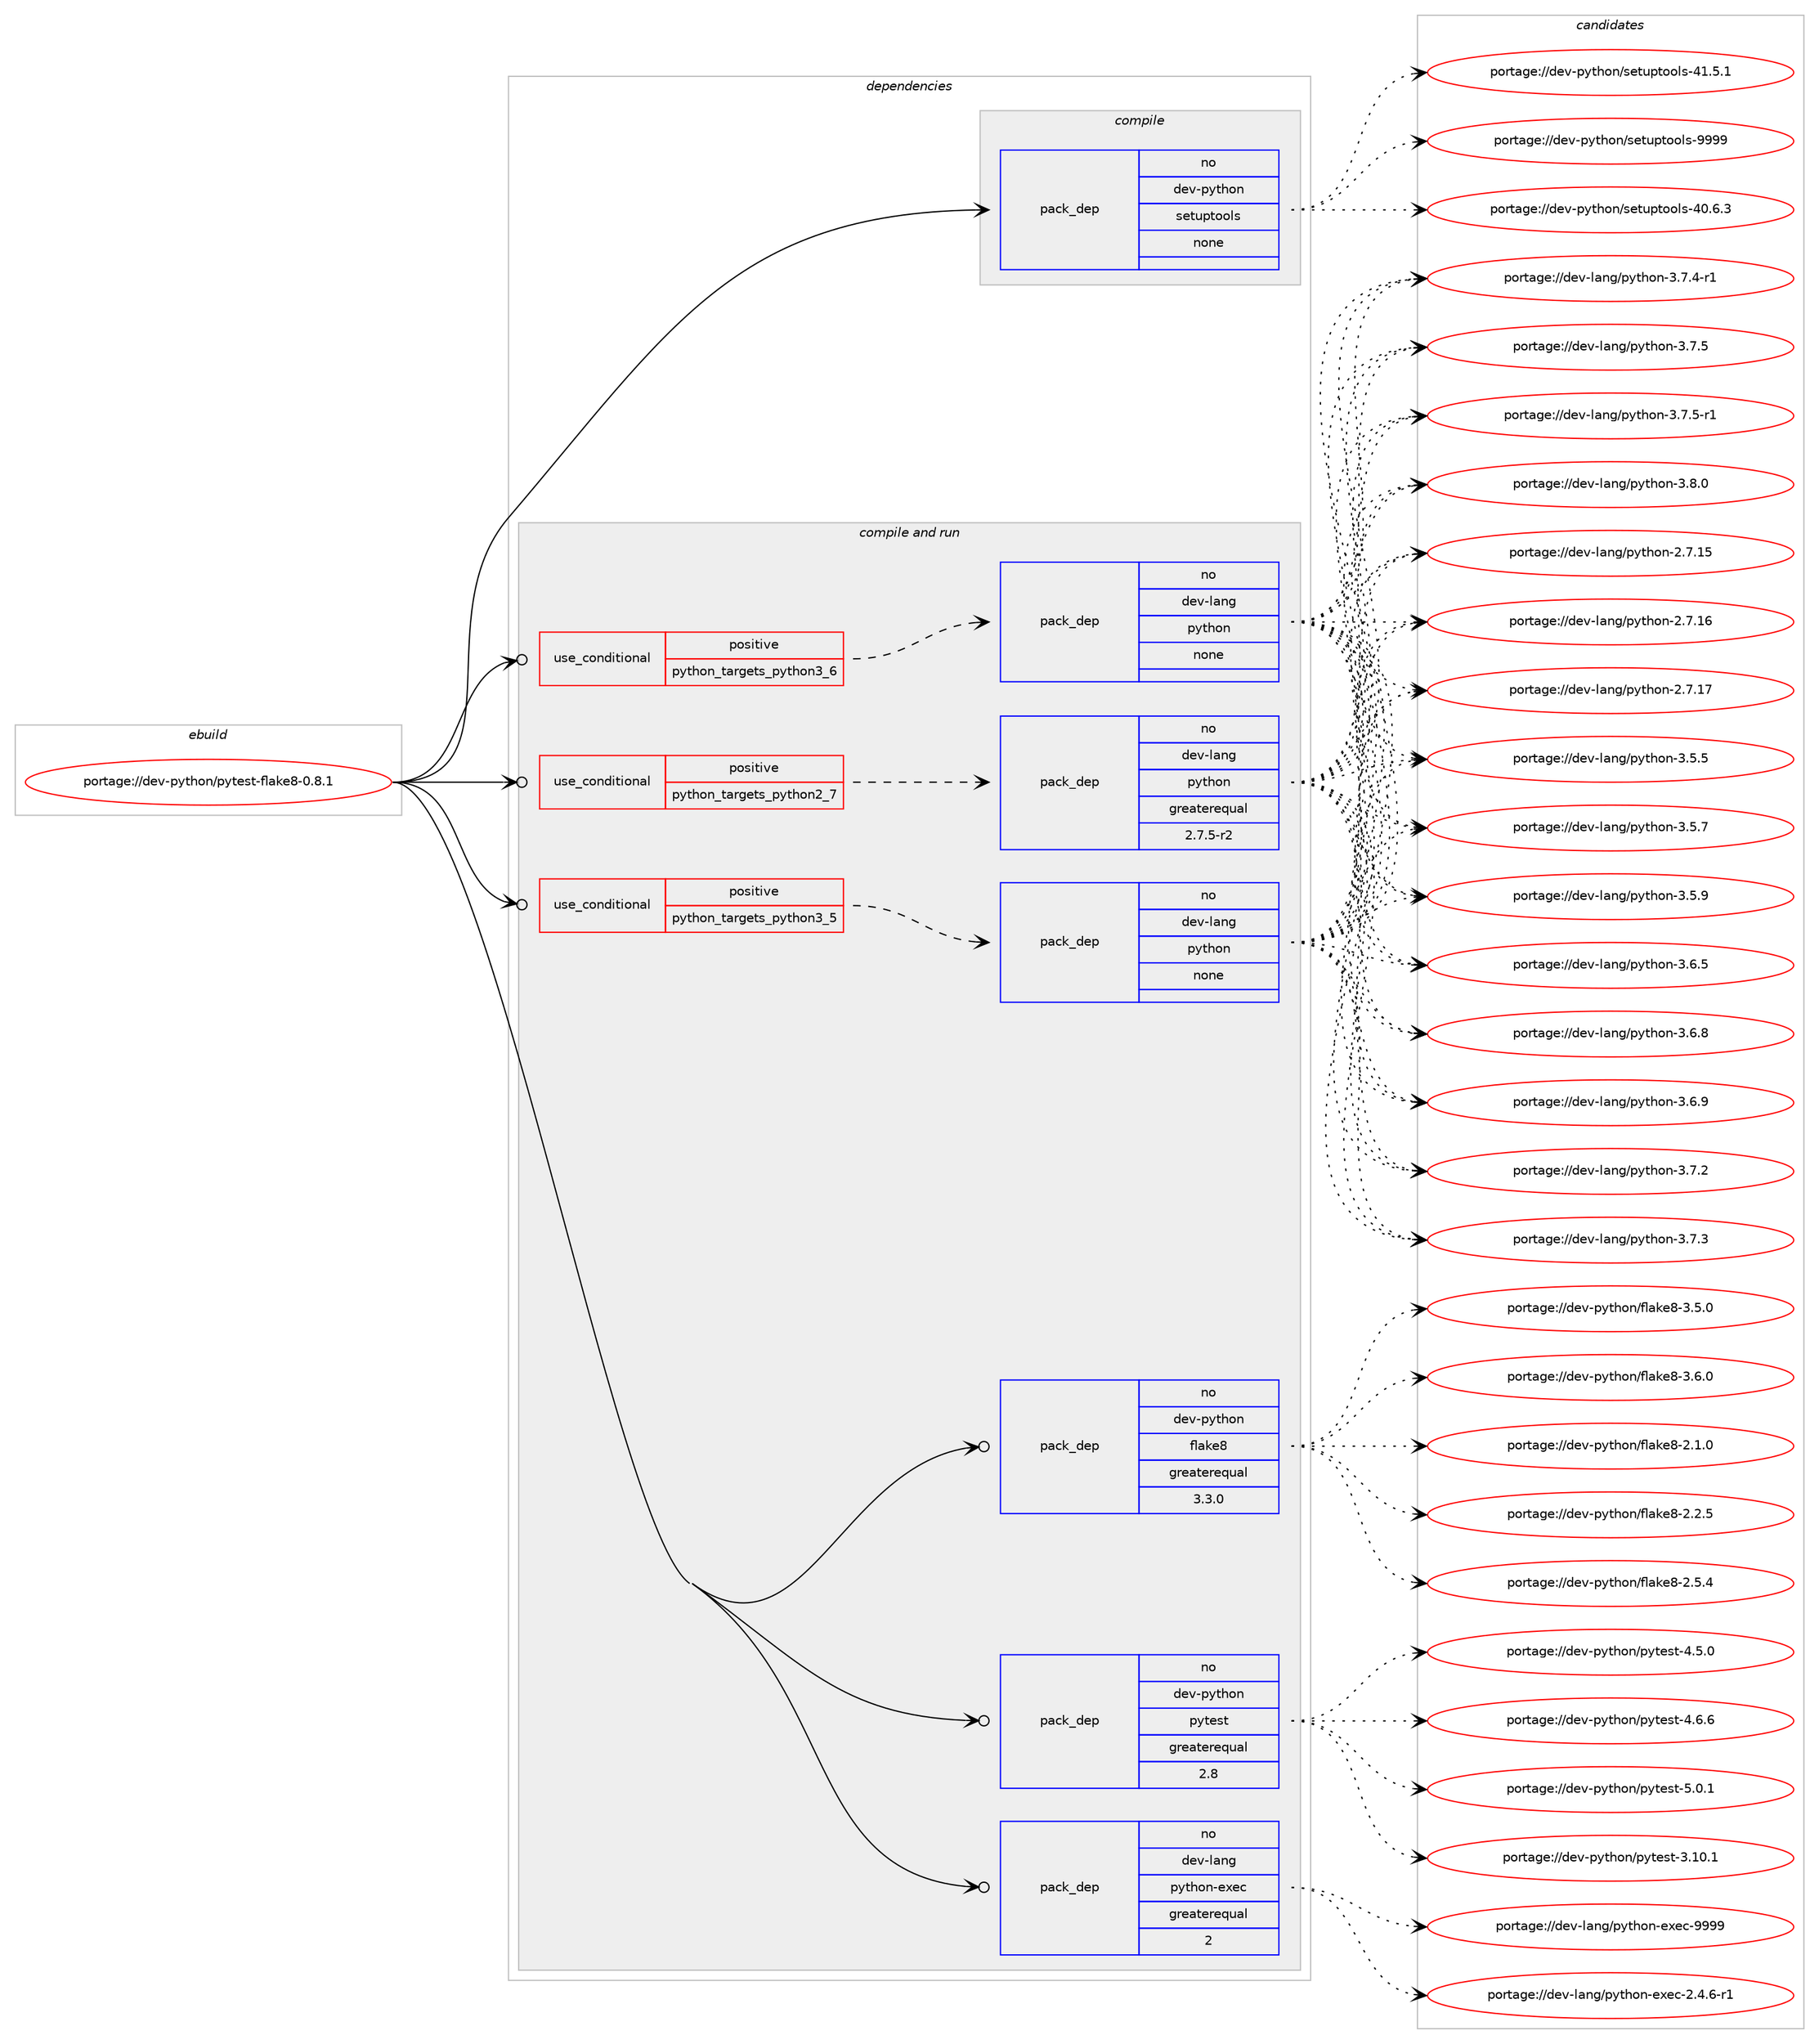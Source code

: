 digraph prolog {

# *************
# Graph options
# *************

newrank=true;
concentrate=true;
compound=true;
graph [rankdir=LR,fontname=Helvetica,fontsize=10,ranksep=1.5];#, ranksep=2.5, nodesep=0.2];
edge  [arrowhead=vee];
node  [fontname=Helvetica,fontsize=10];

# **********
# The ebuild
# **********

subgraph cluster_leftcol {
color=gray;
rank=same;
label=<<i>ebuild</i>>;
id [label="portage://dev-python/pytest-flake8-0.8.1", color=red, width=4, href="../dev-python/pytest-flake8-0.8.1.svg"];
}

# ****************
# The dependencies
# ****************

subgraph cluster_midcol {
color=gray;
label=<<i>dependencies</i>>;
subgraph cluster_compile {
fillcolor="#eeeeee";
style=filled;
label=<<i>compile</i>>;
subgraph pack124690 {
dependency164422 [label=<<TABLE BORDER="0" CELLBORDER="1" CELLSPACING="0" CELLPADDING="4" WIDTH="220"><TR><TD ROWSPAN="6" CELLPADDING="30">pack_dep</TD></TR><TR><TD WIDTH="110">no</TD></TR><TR><TD>dev-python</TD></TR><TR><TD>setuptools</TD></TR><TR><TD>none</TD></TR><TR><TD></TD></TR></TABLE>>, shape=none, color=blue];
}
id:e -> dependency164422:w [weight=20,style="solid",arrowhead="vee"];
}
subgraph cluster_compileandrun {
fillcolor="#eeeeee";
style=filled;
label=<<i>compile and run</i>>;
subgraph cond36343 {
dependency164423 [label=<<TABLE BORDER="0" CELLBORDER="1" CELLSPACING="0" CELLPADDING="4"><TR><TD ROWSPAN="3" CELLPADDING="10">use_conditional</TD></TR><TR><TD>positive</TD></TR><TR><TD>python_targets_python2_7</TD></TR></TABLE>>, shape=none, color=red];
subgraph pack124691 {
dependency164424 [label=<<TABLE BORDER="0" CELLBORDER="1" CELLSPACING="0" CELLPADDING="4" WIDTH="220"><TR><TD ROWSPAN="6" CELLPADDING="30">pack_dep</TD></TR><TR><TD WIDTH="110">no</TD></TR><TR><TD>dev-lang</TD></TR><TR><TD>python</TD></TR><TR><TD>greaterequal</TD></TR><TR><TD>2.7.5-r2</TD></TR></TABLE>>, shape=none, color=blue];
}
dependency164423:e -> dependency164424:w [weight=20,style="dashed",arrowhead="vee"];
}
id:e -> dependency164423:w [weight=20,style="solid",arrowhead="odotvee"];
subgraph cond36344 {
dependency164425 [label=<<TABLE BORDER="0" CELLBORDER="1" CELLSPACING="0" CELLPADDING="4"><TR><TD ROWSPAN="3" CELLPADDING="10">use_conditional</TD></TR><TR><TD>positive</TD></TR><TR><TD>python_targets_python3_5</TD></TR></TABLE>>, shape=none, color=red];
subgraph pack124692 {
dependency164426 [label=<<TABLE BORDER="0" CELLBORDER="1" CELLSPACING="0" CELLPADDING="4" WIDTH="220"><TR><TD ROWSPAN="6" CELLPADDING="30">pack_dep</TD></TR><TR><TD WIDTH="110">no</TD></TR><TR><TD>dev-lang</TD></TR><TR><TD>python</TD></TR><TR><TD>none</TD></TR><TR><TD></TD></TR></TABLE>>, shape=none, color=blue];
}
dependency164425:e -> dependency164426:w [weight=20,style="dashed",arrowhead="vee"];
}
id:e -> dependency164425:w [weight=20,style="solid",arrowhead="odotvee"];
subgraph cond36345 {
dependency164427 [label=<<TABLE BORDER="0" CELLBORDER="1" CELLSPACING="0" CELLPADDING="4"><TR><TD ROWSPAN="3" CELLPADDING="10">use_conditional</TD></TR><TR><TD>positive</TD></TR><TR><TD>python_targets_python3_6</TD></TR></TABLE>>, shape=none, color=red];
subgraph pack124693 {
dependency164428 [label=<<TABLE BORDER="0" CELLBORDER="1" CELLSPACING="0" CELLPADDING="4" WIDTH="220"><TR><TD ROWSPAN="6" CELLPADDING="30">pack_dep</TD></TR><TR><TD WIDTH="110">no</TD></TR><TR><TD>dev-lang</TD></TR><TR><TD>python</TD></TR><TR><TD>none</TD></TR><TR><TD></TD></TR></TABLE>>, shape=none, color=blue];
}
dependency164427:e -> dependency164428:w [weight=20,style="dashed",arrowhead="vee"];
}
id:e -> dependency164427:w [weight=20,style="solid",arrowhead="odotvee"];
subgraph pack124694 {
dependency164429 [label=<<TABLE BORDER="0" CELLBORDER="1" CELLSPACING="0" CELLPADDING="4" WIDTH="220"><TR><TD ROWSPAN="6" CELLPADDING="30">pack_dep</TD></TR><TR><TD WIDTH="110">no</TD></TR><TR><TD>dev-lang</TD></TR><TR><TD>python-exec</TD></TR><TR><TD>greaterequal</TD></TR><TR><TD>2</TD></TR></TABLE>>, shape=none, color=blue];
}
id:e -> dependency164429:w [weight=20,style="solid",arrowhead="odotvee"];
subgraph pack124695 {
dependency164430 [label=<<TABLE BORDER="0" CELLBORDER="1" CELLSPACING="0" CELLPADDING="4" WIDTH="220"><TR><TD ROWSPAN="6" CELLPADDING="30">pack_dep</TD></TR><TR><TD WIDTH="110">no</TD></TR><TR><TD>dev-python</TD></TR><TR><TD>flake8</TD></TR><TR><TD>greaterequal</TD></TR><TR><TD>3.3.0</TD></TR></TABLE>>, shape=none, color=blue];
}
id:e -> dependency164430:w [weight=20,style="solid",arrowhead="odotvee"];
subgraph pack124696 {
dependency164431 [label=<<TABLE BORDER="0" CELLBORDER="1" CELLSPACING="0" CELLPADDING="4" WIDTH="220"><TR><TD ROWSPAN="6" CELLPADDING="30">pack_dep</TD></TR><TR><TD WIDTH="110">no</TD></TR><TR><TD>dev-python</TD></TR><TR><TD>pytest</TD></TR><TR><TD>greaterequal</TD></TR><TR><TD>2.8</TD></TR></TABLE>>, shape=none, color=blue];
}
id:e -> dependency164431:w [weight=20,style="solid",arrowhead="odotvee"];
}
subgraph cluster_run {
fillcolor="#eeeeee";
style=filled;
label=<<i>run</i>>;
}
}

# **************
# The candidates
# **************

subgraph cluster_choices {
rank=same;
color=gray;
label=<<i>candidates</i>>;

subgraph choice124690 {
color=black;
nodesep=1;
choiceportage100101118451121211161041111104711510111611711211611111110811545524846544651 [label="portage://dev-python/setuptools-40.6.3", color=red, width=4,href="../dev-python/setuptools-40.6.3.svg"];
choiceportage100101118451121211161041111104711510111611711211611111110811545524946534649 [label="portage://dev-python/setuptools-41.5.1", color=red, width=4,href="../dev-python/setuptools-41.5.1.svg"];
choiceportage10010111845112121116104111110471151011161171121161111111081154557575757 [label="portage://dev-python/setuptools-9999", color=red, width=4,href="../dev-python/setuptools-9999.svg"];
dependency164422:e -> choiceportage100101118451121211161041111104711510111611711211611111110811545524846544651:w [style=dotted,weight="100"];
dependency164422:e -> choiceportage100101118451121211161041111104711510111611711211611111110811545524946534649:w [style=dotted,weight="100"];
dependency164422:e -> choiceportage10010111845112121116104111110471151011161171121161111111081154557575757:w [style=dotted,weight="100"];
}
subgraph choice124691 {
color=black;
nodesep=1;
choiceportage10010111845108971101034711212111610411111045504655464953 [label="portage://dev-lang/python-2.7.15", color=red, width=4,href="../dev-lang/python-2.7.15.svg"];
choiceportage10010111845108971101034711212111610411111045504655464954 [label="portage://dev-lang/python-2.7.16", color=red, width=4,href="../dev-lang/python-2.7.16.svg"];
choiceportage10010111845108971101034711212111610411111045504655464955 [label="portage://dev-lang/python-2.7.17", color=red, width=4,href="../dev-lang/python-2.7.17.svg"];
choiceportage100101118451089711010347112121116104111110455146534653 [label="portage://dev-lang/python-3.5.5", color=red, width=4,href="../dev-lang/python-3.5.5.svg"];
choiceportage100101118451089711010347112121116104111110455146534655 [label="portage://dev-lang/python-3.5.7", color=red, width=4,href="../dev-lang/python-3.5.7.svg"];
choiceportage100101118451089711010347112121116104111110455146534657 [label="portage://dev-lang/python-3.5.9", color=red, width=4,href="../dev-lang/python-3.5.9.svg"];
choiceportage100101118451089711010347112121116104111110455146544653 [label="portage://dev-lang/python-3.6.5", color=red, width=4,href="../dev-lang/python-3.6.5.svg"];
choiceportage100101118451089711010347112121116104111110455146544656 [label="portage://dev-lang/python-3.6.8", color=red, width=4,href="../dev-lang/python-3.6.8.svg"];
choiceportage100101118451089711010347112121116104111110455146544657 [label="portage://dev-lang/python-3.6.9", color=red, width=4,href="../dev-lang/python-3.6.9.svg"];
choiceportage100101118451089711010347112121116104111110455146554650 [label="portage://dev-lang/python-3.7.2", color=red, width=4,href="../dev-lang/python-3.7.2.svg"];
choiceportage100101118451089711010347112121116104111110455146554651 [label="portage://dev-lang/python-3.7.3", color=red, width=4,href="../dev-lang/python-3.7.3.svg"];
choiceportage1001011184510897110103471121211161041111104551465546524511449 [label="portage://dev-lang/python-3.7.4-r1", color=red, width=4,href="../dev-lang/python-3.7.4-r1.svg"];
choiceportage100101118451089711010347112121116104111110455146554653 [label="portage://dev-lang/python-3.7.5", color=red, width=4,href="../dev-lang/python-3.7.5.svg"];
choiceportage1001011184510897110103471121211161041111104551465546534511449 [label="portage://dev-lang/python-3.7.5-r1", color=red, width=4,href="../dev-lang/python-3.7.5-r1.svg"];
choiceportage100101118451089711010347112121116104111110455146564648 [label="portage://dev-lang/python-3.8.0", color=red, width=4,href="../dev-lang/python-3.8.0.svg"];
dependency164424:e -> choiceportage10010111845108971101034711212111610411111045504655464953:w [style=dotted,weight="100"];
dependency164424:e -> choiceportage10010111845108971101034711212111610411111045504655464954:w [style=dotted,weight="100"];
dependency164424:e -> choiceportage10010111845108971101034711212111610411111045504655464955:w [style=dotted,weight="100"];
dependency164424:e -> choiceportage100101118451089711010347112121116104111110455146534653:w [style=dotted,weight="100"];
dependency164424:e -> choiceportage100101118451089711010347112121116104111110455146534655:w [style=dotted,weight="100"];
dependency164424:e -> choiceportage100101118451089711010347112121116104111110455146534657:w [style=dotted,weight="100"];
dependency164424:e -> choiceportage100101118451089711010347112121116104111110455146544653:w [style=dotted,weight="100"];
dependency164424:e -> choiceportage100101118451089711010347112121116104111110455146544656:w [style=dotted,weight="100"];
dependency164424:e -> choiceportage100101118451089711010347112121116104111110455146544657:w [style=dotted,weight="100"];
dependency164424:e -> choiceportage100101118451089711010347112121116104111110455146554650:w [style=dotted,weight="100"];
dependency164424:e -> choiceportage100101118451089711010347112121116104111110455146554651:w [style=dotted,weight="100"];
dependency164424:e -> choiceportage1001011184510897110103471121211161041111104551465546524511449:w [style=dotted,weight="100"];
dependency164424:e -> choiceportage100101118451089711010347112121116104111110455146554653:w [style=dotted,weight="100"];
dependency164424:e -> choiceportage1001011184510897110103471121211161041111104551465546534511449:w [style=dotted,weight="100"];
dependency164424:e -> choiceportage100101118451089711010347112121116104111110455146564648:w [style=dotted,weight="100"];
}
subgraph choice124692 {
color=black;
nodesep=1;
choiceportage10010111845108971101034711212111610411111045504655464953 [label="portage://dev-lang/python-2.7.15", color=red, width=4,href="../dev-lang/python-2.7.15.svg"];
choiceportage10010111845108971101034711212111610411111045504655464954 [label="portage://dev-lang/python-2.7.16", color=red, width=4,href="../dev-lang/python-2.7.16.svg"];
choiceportage10010111845108971101034711212111610411111045504655464955 [label="portage://dev-lang/python-2.7.17", color=red, width=4,href="../dev-lang/python-2.7.17.svg"];
choiceportage100101118451089711010347112121116104111110455146534653 [label="portage://dev-lang/python-3.5.5", color=red, width=4,href="../dev-lang/python-3.5.5.svg"];
choiceportage100101118451089711010347112121116104111110455146534655 [label="portage://dev-lang/python-3.5.7", color=red, width=4,href="../dev-lang/python-3.5.7.svg"];
choiceportage100101118451089711010347112121116104111110455146534657 [label="portage://dev-lang/python-3.5.9", color=red, width=4,href="../dev-lang/python-3.5.9.svg"];
choiceportage100101118451089711010347112121116104111110455146544653 [label="portage://dev-lang/python-3.6.5", color=red, width=4,href="../dev-lang/python-3.6.5.svg"];
choiceportage100101118451089711010347112121116104111110455146544656 [label="portage://dev-lang/python-3.6.8", color=red, width=4,href="../dev-lang/python-3.6.8.svg"];
choiceportage100101118451089711010347112121116104111110455146544657 [label="portage://dev-lang/python-3.6.9", color=red, width=4,href="../dev-lang/python-3.6.9.svg"];
choiceportage100101118451089711010347112121116104111110455146554650 [label="portage://dev-lang/python-3.7.2", color=red, width=4,href="../dev-lang/python-3.7.2.svg"];
choiceportage100101118451089711010347112121116104111110455146554651 [label="portage://dev-lang/python-3.7.3", color=red, width=4,href="../dev-lang/python-3.7.3.svg"];
choiceportage1001011184510897110103471121211161041111104551465546524511449 [label="portage://dev-lang/python-3.7.4-r1", color=red, width=4,href="../dev-lang/python-3.7.4-r1.svg"];
choiceportage100101118451089711010347112121116104111110455146554653 [label="portage://dev-lang/python-3.7.5", color=red, width=4,href="../dev-lang/python-3.7.5.svg"];
choiceportage1001011184510897110103471121211161041111104551465546534511449 [label="portage://dev-lang/python-3.7.5-r1", color=red, width=4,href="../dev-lang/python-3.7.5-r1.svg"];
choiceportage100101118451089711010347112121116104111110455146564648 [label="portage://dev-lang/python-3.8.0", color=red, width=4,href="../dev-lang/python-3.8.0.svg"];
dependency164426:e -> choiceportage10010111845108971101034711212111610411111045504655464953:w [style=dotted,weight="100"];
dependency164426:e -> choiceportage10010111845108971101034711212111610411111045504655464954:w [style=dotted,weight="100"];
dependency164426:e -> choiceportage10010111845108971101034711212111610411111045504655464955:w [style=dotted,weight="100"];
dependency164426:e -> choiceportage100101118451089711010347112121116104111110455146534653:w [style=dotted,weight="100"];
dependency164426:e -> choiceportage100101118451089711010347112121116104111110455146534655:w [style=dotted,weight="100"];
dependency164426:e -> choiceportage100101118451089711010347112121116104111110455146534657:w [style=dotted,weight="100"];
dependency164426:e -> choiceportage100101118451089711010347112121116104111110455146544653:w [style=dotted,weight="100"];
dependency164426:e -> choiceportage100101118451089711010347112121116104111110455146544656:w [style=dotted,weight="100"];
dependency164426:e -> choiceportage100101118451089711010347112121116104111110455146544657:w [style=dotted,weight="100"];
dependency164426:e -> choiceportage100101118451089711010347112121116104111110455146554650:w [style=dotted,weight="100"];
dependency164426:e -> choiceportage100101118451089711010347112121116104111110455146554651:w [style=dotted,weight="100"];
dependency164426:e -> choiceportage1001011184510897110103471121211161041111104551465546524511449:w [style=dotted,weight="100"];
dependency164426:e -> choiceportage100101118451089711010347112121116104111110455146554653:w [style=dotted,weight="100"];
dependency164426:e -> choiceportage1001011184510897110103471121211161041111104551465546534511449:w [style=dotted,weight="100"];
dependency164426:e -> choiceportage100101118451089711010347112121116104111110455146564648:w [style=dotted,weight="100"];
}
subgraph choice124693 {
color=black;
nodesep=1;
choiceportage10010111845108971101034711212111610411111045504655464953 [label="portage://dev-lang/python-2.7.15", color=red, width=4,href="../dev-lang/python-2.7.15.svg"];
choiceportage10010111845108971101034711212111610411111045504655464954 [label="portage://dev-lang/python-2.7.16", color=red, width=4,href="../dev-lang/python-2.7.16.svg"];
choiceportage10010111845108971101034711212111610411111045504655464955 [label="portage://dev-lang/python-2.7.17", color=red, width=4,href="../dev-lang/python-2.7.17.svg"];
choiceportage100101118451089711010347112121116104111110455146534653 [label="portage://dev-lang/python-3.5.5", color=red, width=4,href="../dev-lang/python-3.5.5.svg"];
choiceportage100101118451089711010347112121116104111110455146534655 [label="portage://dev-lang/python-3.5.7", color=red, width=4,href="../dev-lang/python-3.5.7.svg"];
choiceportage100101118451089711010347112121116104111110455146534657 [label="portage://dev-lang/python-3.5.9", color=red, width=4,href="../dev-lang/python-3.5.9.svg"];
choiceportage100101118451089711010347112121116104111110455146544653 [label="portage://dev-lang/python-3.6.5", color=red, width=4,href="../dev-lang/python-3.6.5.svg"];
choiceportage100101118451089711010347112121116104111110455146544656 [label="portage://dev-lang/python-3.6.8", color=red, width=4,href="../dev-lang/python-3.6.8.svg"];
choiceportage100101118451089711010347112121116104111110455146544657 [label="portage://dev-lang/python-3.6.9", color=red, width=4,href="../dev-lang/python-3.6.9.svg"];
choiceportage100101118451089711010347112121116104111110455146554650 [label="portage://dev-lang/python-3.7.2", color=red, width=4,href="../dev-lang/python-3.7.2.svg"];
choiceportage100101118451089711010347112121116104111110455146554651 [label="portage://dev-lang/python-3.7.3", color=red, width=4,href="../dev-lang/python-3.7.3.svg"];
choiceportage1001011184510897110103471121211161041111104551465546524511449 [label="portage://dev-lang/python-3.7.4-r1", color=red, width=4,href="../dev-lang/python-3.7.4-r1.svg"];
choiceportage100101118451089711010347112121116104111110455146554653 [label="portage://dev-lang/python-3.7.5", color=red, width=4,href="../dev-lang/python-3.7.5.svg"];
choiceportage1001011184510897110103471121211161041111104551465546534511449 [label="portage://dev-lang/python-3.7.5-r1", color=red, width=4,href="../dev-lang/python-3.7.5-r1.svg"];
choiceportage100101118451089711010347112121116104111110455146564648 [label="portage://dev-lang/python-3.8.0", color=red, width=4,href="../dev-lang/python-3.8.0.svg"];
dependency164428:e -> choiceportage10010111845108971101034711212111610411111045504655464953:w [style=dotted,weight="100"];
dependency164428:e -> choiceportage10010111845108971101034711212111610411111045504655464954:w [style=dotted,weight="100"];
dependency164428:e -> choiceportage10010111845108971101034711212111610411111045504655464955:w [style=dotted,weight="100"];
dependency164428:e -> choiceportage100101118451089711010347112121116104111110455146534653:w [style=dotted,weight="100"];
dependency164428:e -> choiceportage100101118451089711010347112121116104111110455146534655:w [style=dotted,weight="100"];
dependency164428:e -> choiceportage100101118451089711010347112121116104111110455146534657:w [style=dotted,weight="100"];
dependency164428:e -> choiceportage100101118451089711010347112121116104111110455146544653:w [style=dotted,weight="100"];
dependency164428:e -> choiceportage100101118451089711010347112121116104111110455146544656:w [style=dotted,weight="100"];
dependency164428:e -> choiceportage100101118451089711010347112121116104111110455146544657:w [style=dotted,weight="100"];
dependency164428:e -> choiceportage100101118451089711010347112121116104111110455146554650:w [style=dotted,weight="100"];
dependency164428:e -> choiceportage100101118451089711010347112121116104111110455146554651:w [style=dotted,weight="100"];
dependency164428:e -> choiceportage1001011184510897110103471121211161041111104551465546524511449:w [style=dotted,weight="100"];
dependency164428:e -> choiceportage100101118451089711010347112121116104111110455146554653:w [style=dotted,weight="100"];
dependency164428:e -> choiceportage1001011184510897110103471121211161041111104551465546534511449:w [style=dotted,weight="100"];
dependency164428:e -> choiceportage100101118451089711010347112121116104111110455146564648:w [style=dotted,weight="100"];
}
subgraph choice124694 {
color=black;
nodesep=1;
choiceportage10010111845108971101034711212111610411111045101120101994550465246544511449 [label="portage://dev-lang/python-exec-2.4.6-r1", color=red, width=4,href="../dev-lang/python-exec-2.4.6-r1.svg"];
choiceportage10010111845108971101034711212111610411111045101120101994557575757 [label="portage://dev-lang/python-exec-9999", color=red, width=4,href="../dev-lang/python-exec-9999.svg"];
dependency164429:e -> choiceportage10010111845108971101034711212111610411111045101120101994550465246544511449:w [style=dotted,weight="100"];
dependency164429:e -> choiceportage10010111845108971101034711212111610411111045101120101994557575757:w [style=dotted,weight="100"];
}
subgraph choice124695 {
color=black;
nodesep=1;
choiceportage10010111845112121116104111110471021089710710156455046494648 [label="portage://dev-python/flake8-2.1.0", color=red, width=4,href="../dev-python/flake8-2.1.0.svg"];
choiceportage10010111845112121116104111110471021089710710156455046504653 [label="portage://dev-python/flake8-2.2.5", color=red, width=4,href="../dev-python/flake8-2.2.5.svg"];
choiceportage10010111845112121116104111110471021089710710156455046534652 [label="portage://dev-python/flake8-2.5.4", color=red, width=4,href="../dev-python/flake8-2.5.4.svg"];
choiceportage10010111845112121116104111110471021089710710156455146534648 [label="portage://dev-python/flake8-3.5.0", color=red, width=4,href="../dev-python/flake8-3.5.0.svg"];
choiceportage10010111845112121116104111110471021089710710156455146544648 [label="portage://dev-python/flake8-3.6.0", color=red, width=4,href="../dev-python/flake8-3.6.0.svg"];
dependency164430:e -> choiceportage10010111845112121116104111110471021089710710156455046494648:w [style=dotted,weight="100"];
dependency164430:e -> choiceportage10010111845112121116104111110471021089710710156455046504653:w [style=dotted,weight="100"];
dependency164430:e -> choiceportage10010111845112121116104111110471021089710710156455046534652:w [style=dotted,weight="100"];
dependency164430:e -> choiceportage10010111845112121116104111110471021089710710156455146534648:w [style=dotted,weight="100"];
dependency164430:e -> choiceportage10010111845112121116104111110471021089710710156455146544648:w [style=dotted,weight="100"];
}
subgraph choice124696 {
color=black;
nodesep=1;
choiceportage100101118451121211161041111104711212111610111511645514649484649 [label="portage://dev-python/pytest-3.10.1", color=red, width=4,href="../dev-python/pytest-3.10.1.svg"];
choiceportage1001011184511212111610411111047112121116101115116455246534648 [label="portage://dev-python/pytest-4.5.0", color=red, width=4,href="../dev-python/pytest-4.5.0.svg"];
choiceportage1001011184511212111610411111047112121116101115116455246544654 [label="portage://dev-python/pytest-4.6.6", color=red, width=4,href="../dev-python/pytest-4.6.6.svg"];
choiceportage1001011184511212111610411111047112121116101115116455346484649 [label="portage://dev-python/pytest-5.0.1", color=red, width=4,href="../dev-python/pytest-5.0.1.svg"];
dependency164431:e -> choiceportage100101118451121211161041111104711212111610111511645514649484649:w [style=dotted,weight="100"];
dependency164431:e -> choiceportage1001011184511212111610411111047112121116101115116455246534648:w [style=dotted,weight="100"];
dependency164431:e -> choiceportage1001011184511212111610411111047112121116101115116455246544654:w [style=dotted,weight="100"];
dependency164431:e -> choiceportage1001011184511212111610411111047112121116101115116455346484649:w [style=dotted,weight="100"];
}
}

}
